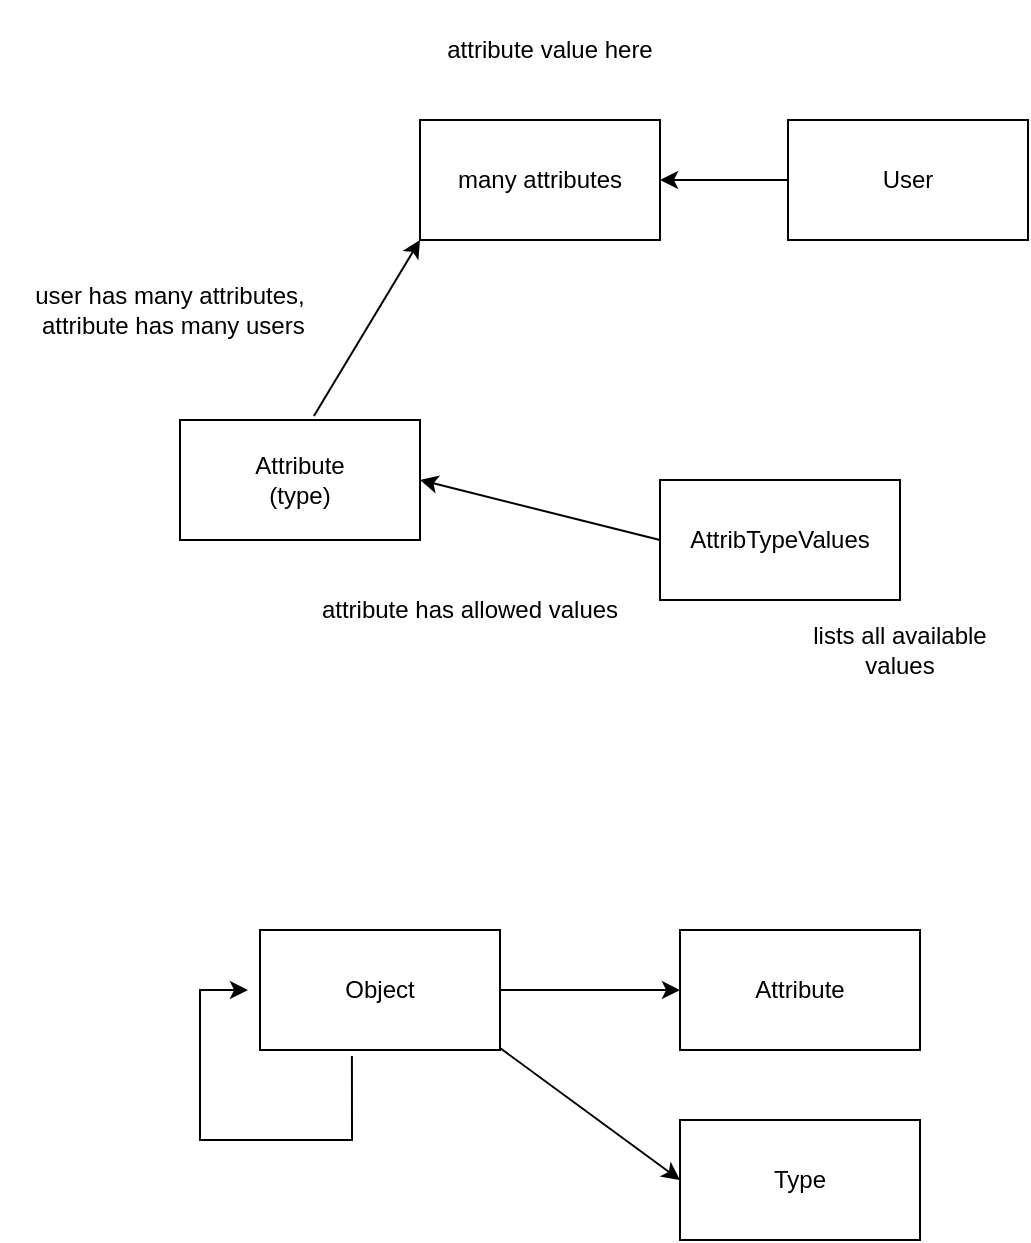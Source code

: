 <mxfile version="26.0.11">
  <diagram name="Stránka-1" id="Cti2zidHe7Kt174e0P8Y">
    <mxGraphModel dx="1434" dy="746" grid="1" gridSize="10" guides="1" tooltips="1" connect="1" arrows="1" fold="1" page="1" pageScale="1" pageWidth="827" pageHeight="1169" math="0" shadow="0">
      <root>
        <mxCell id="0" />
        <mxCell id="1" parent="0" />
        <mxCell id="dMZNgqr6vpzoRhoUxxYw-1" value="&lt;div&gt;Attribute&lt;/div&gt;&lt;div&gt;(type)&lt;br&gt;&lt;/div&gt;" style="rounded=0;whiteSpace=wrap;html=1;" vertex="1" parent="1">
          <mxGeometry x="200" y="330" width="120" height="60" as="geometry" />
        </mxCell>
        <mxCell id="dMZNgqr6vpzoRhoUxxYw-2" value="&lt;div&gt;AttribTypeValues&lt;/div&gt;" style="rounded=0;whiteSpace=wrap;html=1;" vertex="1" parent="1">
          <mxGeometry x="440" y="360" width="120" height="60" as="geometry" />
        </mxCell>
        <mxCell id="dMZNgqr6vpzoRhoUxxYw-3" value="User" style="rounded=0;whiteSpace=wrap;html=1;" vertex="1" parent="1">
          <mxGeometry x="504" y="180" width="120" height="60" as="geometry" />
        </mxCell>
        <mxCell id="dMZNgqr6vpzoRhoUxxYw-4" value="many attributes" style="rounded=0;whiteSpace=wrap;html=1;" vertex="1" parent="1">
          <mxGeometry x="320" y="180" width="120" height="60" as="geometry" />
        </mxCell>
        <mxCell id="dMZNgqr6vpzoRhoUxxYw-5" value="" style="endArrow=classic;html=1;rounded=0;exitX=0;exitY=0.5;exitDx=0;exitDy=0;entryX=1;entryY=0.5;entryDx=0;entryDy=0;" edge="1" parent="1" source="dMZNgqr6vpzoRhoUxxYw-3" target="dMZNgqr6vpzoRhoUxxYw-4">
          <mxGeometry width="50" height="50" relative="1" as="geometry">
            <mxPoint x="460" y="310" as="sourcePoint" />
            <mxPoint x="510" y="260" as="targetPoint" />
          </mxGeometry>
        </mxCell>
        <mxCell id="dMZNgqr6vpzoRhoUxxYw-6" value="" style="endArrow=classic;html=1;rounded=0;entryX=0;entryY=1;entryDx=0;entryDy=0;exitX=0.558;exitY=-0.033;exitDx=0;exitDy=0;exitPerimeter=0;" edge="1" parent="1" source="dMZNgqr6vpzoRhoUxxYw-1" target="dMZNgqr6vpzoRhoUxxYw-4">
          <mxGeometry width="50" height="50" relative="1" as="geometry">
            <mxPoint x="200" y="290" as="sourcePoint" />
            <mxPoint x="250" y="240" as="targetPoint" />
          </mxGeometry>
        </mxCell>
        <mxCell id="dMZNgqr6vpzoRhoUxxYw-7" value="" style="endArrow=classic;html=1;rounded=0;exitX=0;exitY=0.5;exitDx=0;exitDy=0;entryX=1;entryY=0.5;entryDx=0;entryDy=0;" edge="1" parent="1" source="dMZNgqr6vpzoRhoUxxYw-2" target="dMZNgqr6vpzoRhoUxxYw-1">
          <mxGeometry width="50" height="50" relative="1" as="geometry">
            <mxPoint x="170" y="480" as="sourcePoint" />
            <mxPoint x="220" y="430" as="targetPoint" />
          </mxGeometry>
        </mxCell>
        <mxCell id="dMZNgqr6vpzoRhoUxxYw-8" value="lists all available values" style="text;html=1;align=center;verticalAlign=middle;whiteSpace=wrap;rounded=0;" vertex="1" parent="1">
          <mxGeometry x="500" y="420" width="120" height="50" as="geometry" />
        </mxCell>
        <mxCell id="dMZNgqr6vpzoRhoUxxYw-9" value="Object" style="rounded=0;whiteSpace=wrap;html=1;" vertex="1" parent="1">
          <mxGeometry x="240" y="585" width="120" height="60" as="geometry" />
        </mxCell>
        <mxCell id="dMZNgqr6vpzoRhoUxxYw-10" value="Attribute" style="rounded=0;whiteSpace=wrap;html=1;" vertex="1" parent="1">
          <mxGeometry x="450" y="585" width="120" height="60" as="geometry" />
        </mxCell>
        <mxCell id="dMZNgqr6vpzoRhoUxxYw-11" value="" style="endArrow=classic;html=1;rounded=0;entryX=0;entryY=0.5;entryDx=0;entryDy=0;exitX=1;exitY=0.5;exitDx=0;exitDy=0;" edge="1" parent="1" source="dMZNgqr6vpzoRhoUxxYw-9" target="dMZNgqr6vpzoRhoUxxYw-10">
          <mxGeometry width="50" height="50" relative="1" as="geometry">
            <mxPoint x="260" y="780" as="sourcePoint" />
            <mxPoint x="310" y="730" as="targetPoint" />
          </mxGeometry>
        </mxCell>
        <mxCell id="dMZNgqr6vpzoRhoUxxYw-14" value="" style="endArrow=classic;html=1;rounded=0;entryX=0;entryY=0.5;entryDx=0;entryDy=0;exitX=0.433;exitY=1.05;exitDx=0;exitDy=0;exitPerimeter=0;" edge="1" parent="1">
          <mxGeometry width="50" height="50" relative="1" as="geometry">
            <mxPoint x="285.96" y="648" as="sourcePoint" />
            <mxPoint x="234" y="615" as="targetPoint" />
            <Array as="points">
              <mxPoint x="286" y="690" />
              <mxPoint x="210" y="690" />
              <mxPoint x="210" y="615" />
            </Array>
          </mxGeometry>
        </mxCell>
        <mxCell id="dMZNgqr6vpzoRhoUxxYw-17" value="" style="endArrow=classic;html=1;rounded=0;exitX=1;exitY=0.5;exitDx=0;exitDy=0;" edge="1" parent="1">
          <mxGeometry width="50" height="50" relative="1" as="geometry">
            <mxPoint x="360" y="644" as="sourcePoint" />
            <mxPoint x="450" y="710" as="targetPoint" />
          </mxGeometry>
        </mxCell>
        <mxCell id="dMZNgqr6vpzoRhoUxxYw-18" value="Type" style="rounded=0;whiteSpace=wrap;html=1;" vertex="1" parent="1">
          <mxGeometry x="450" y="680" width="120" height="60" as="geometry" />
        </mxCell>
        <mxCell id="dMZNgqr6vpzoRhoUxxYw-19" value="&lt;div&gt;user has many attributes,&lt;/div&gt;&amp;nbsp;attribute has many users" style="text;html=1;align=center;verticalAlign=middle;whiteSpace=wrap;rounded=0;" vertex="1" parent="1">
          <mxGeometry x="110" y="250" width="170" height="50" as="geometry" />
        </mxCell>
        <mxCell id="dMZNgqr6vpzoRhoUxxYw-20" value="attribute has allowed values" style="text;html=1;align=center;verticalAlign=middle;whiteSpace=wrap;rounded=0;" vertex="1" parent="1">
          <mxGeometry x="260" y="400" width="170" height="50" as="geometry" />
        </mxCell>
        <mxCell id="dMZNgqr6vpzoRhoUxxYw-21" value="attribute value here" style="text;html=1;align=center;verticalAlign=middle;whiteSpace=wrap;rounded=0;" vertex="1" parent="1">
          <mxGeometry x="300" y="120" width="170" height="50" as="geometry" />
        </mxCell>
      </root>
    </mxGraphModel>
  </diagram>
</mxfile>
